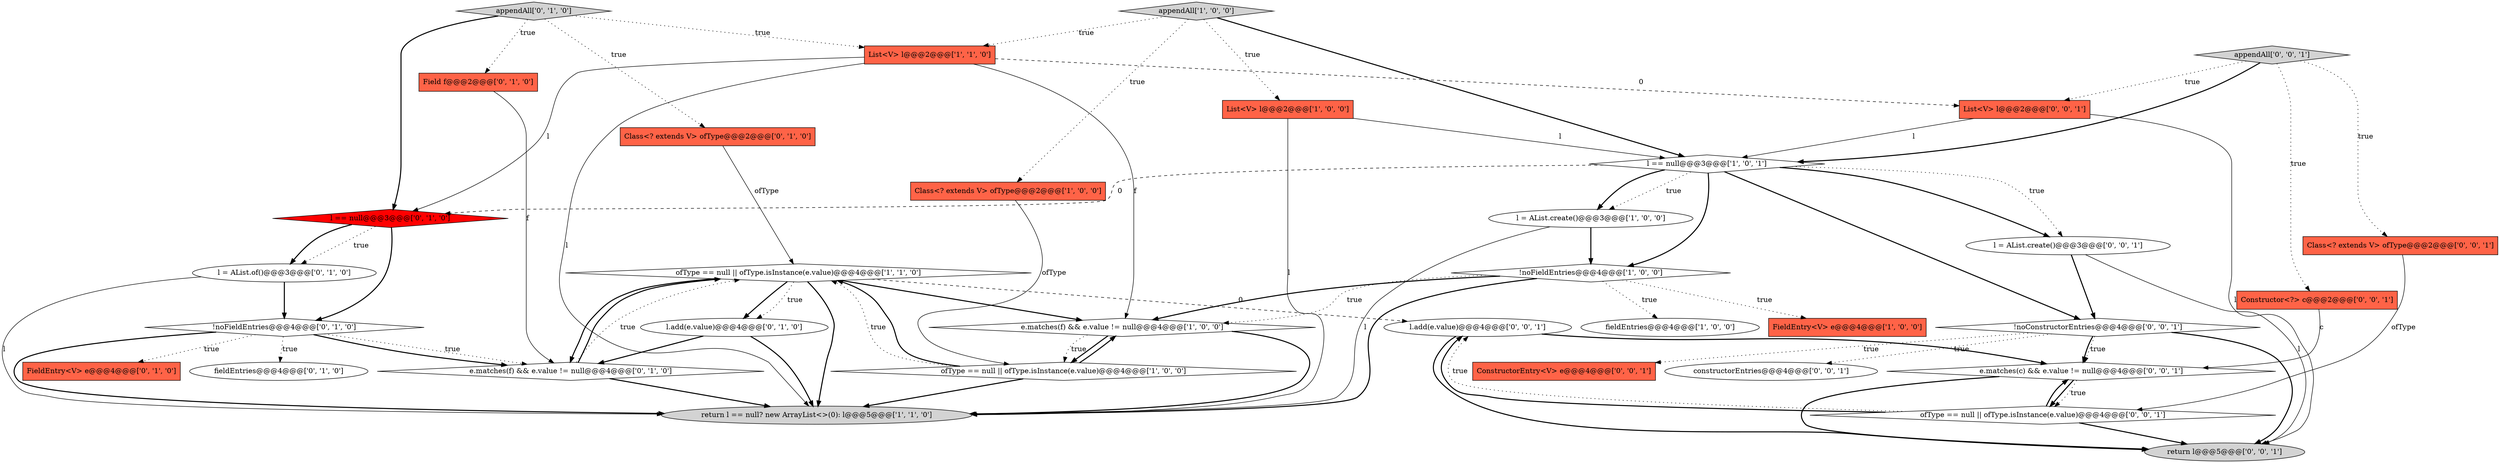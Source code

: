 digraph {
12 [style = filled, label = "ofType == null || ofType.isInstance(e.value)@@@4@@@['1', '1', '0']", fillcolor = white, shape = diamond image = "AAA0AAABBB1BBB"];
11 [style = filled, label = "e.matches(f) && e.value != null@@@4@@@['1', '0', '0']", fillcolor = white, shape = diamond image = "AAA0AAABBB1BBB"];
34 [style = filled, label = "l.add(e.value)@@@4@@@['0', '0', '1']", fillcolor = white, shape = ellipse image = "AAA0AAABBB3BBB"];
13 [style = filled, label = "l.add(e.value)@@@4@@@['0', '1', '0']", fillcolor = white, shape = ellipse image = "AAA0AAABBB2BBB"];
16 [style = filled, label = "Field f@@@2@@@['0', '1', '0']", fillcolor = tomato, shape = box image = "AAA0AAABBB2BBB"];
19 [style = filled, label = "l = AList.of()@@@3@@@['0', '1', '0']", fillcolor = white, shape = ellipse image = "AAA0AAABBB2BBB"];
18 [style = filled, label = "e.matches(f) && e.value != null@@@4@@@['0', '1', '0']", fillcolor = white, shape = diamond image = "AAA0AAABBB2BBB"];
17 [style = filled, label = "appendAll['0', '1', '0']", fillcolor = lightgray, shape = diamond image = "AAA0AAABBB2BBB"];
29 [style = filled, label = "Constructor<?> c@@@2@@@['0', '0', '1']", fillcolor = tomato, shape = box image = "AAA0AAABBB3BBB"];
15 [style = filled, label = "!noFieldEntries@@@4@@@['0', '1', '0']", fillcolor = white, shape = diamond image = "AAA0AAABBB2BBB"];
3 [style = filled, label = "return l == null? new ArrayList<>(0): l@@@5@@@['1', '1', '0']", fillcolor = lightgray, shape = ellipse image = "AAA0AAABBB1BBB"];
8 [style = filled, label = "fieldEntries@@@4@@@['1', '0', '0']", fillcolor = white, shape = ellipse image = "AAA0AAABBB1BBB"];
30 [style = filled, label = "!noConstructorEntries@@@4@@@['0', '0', '1']", fillcolor = white, shape = diamond image = "AAA0AAABBB3BBB"];
0 [style = filled, label = "ofType == null || ofType.isInstance(e.value)@@@4@@@['1', '0', '0']", fillcolor = white, shape = diamond image = "AAA0AAABBB1BBB"];
14 [style = filled, label = "Class<? extends V> ofType@@@2@@@['0', '1', '0']", fillcolor = tomato, shape = box image = "AAA0AAABBB2BBB"];
20 [style = filled, label = "FieldEntry<V> e@@@4@@@['0', '1', '0']", fillcolor = tomato, shape = box image = "AAA0AAABBB2BBB"];
24 [style = filled, label = "appendAll['0', '0', '1']", fillcolor = lightgray, shape = diamond image = "AAA0AAABBB3BBB"];
25 [style = filled, label = "ConstructorEntry<V> e@@@4@@@['0', '0', '1']", fillcolor = tomato, shape = box image = "AAA0AAABBB3BBB"];
26 [style = filled, label = "constructorEntries@@@4@@@['0', '0', '1']", fillcolor = white, shape = ellipse image = "AAA0AAABBB3BBB"];
2 [style = filled, label = "List<V> l@@@2@@@['1', '0', '0']", fillcolor = tomato, shape = box image = "AAA0AAABBB1BBB"];
6 [style = filled, label = "Class<? extends V> ofType@@@2@@@['1', '0', '0']", fillcolor = tomato, shape = box image = "AAA0AAABBB1BBB"];
27 [style = filled, label = "Class<? extends V> ofType@@@2@@@['0', '0', '1']", fillcolor = tomato, shape = box image = "AAA0AAABBB3BBB"];
9 [style = filled, label = "!noFieldEntries@@@4@@@['1', '0', '0']", fillcolor = white, shape = diamond image = "AAA0AAABBB1BBB"];
22 [style = filled, label = "l == null@@@3@@@['0', '1', '0']", fillcolor = red, shape = diamond image = "AAA1AAABBB2BBB"];
28 [style = filled, label = "return l@@@5@@@['0', '0', '1']", fillcolor = lightgray, shape = ellipse image = "AAA0AAABBB3BBB"];
7 [style = filled, label = "List<V> l@@@2@@@['1', '1', '0']", fillcolor = tomato, shape = box image = "AAA0AAABBB1BBB"];
1 [style = filled, label = "FieldEntry<V> e@@@4@@@['1', '0', '0']", fillcolor = tomato, shape = box image = "AAA0AAABBB1BBB"];
5 [style = filled, label = "l = AList.create()@@@3@@@['1', '0', '0']", fillcolor = white, shape = ellipse image = "AAA0AAABBB1BBB"];
4 [style = filled, label = "appendAll['1', '0', '0']", fillcolor = lightgray, shape = diamond image = "AAA0AAABBB1BBB"];
33 [style = filled, label = "ofType == null || ofType.isInstance(e.value)@@@4@@@['0', '0', '1']", fillcolor = white, shape = diamond image = "AAA0AAABBB3BBB"];
32 [style = filled, label = "List<V> l@@@2@@@['0', '0', '1']", fillcolor = tomato, shape = box image = "AAA0AAABBB3BBB"];
10 [style = filled, label = "l == null@@@3@@@['1', '0', '1']", fillcolor = white, shape = diamond image = "AAA0AAABBB1BBB"];
31 [style = filled, label = "e.matches(c) && e.value != null@@@4@@@['0', '0', '1']", fillcolor = white, shape = diamond image = "AAA0AAABBB3BBB"];
23 [style = filled, label = "l = AList.create()@@@3@@@['0', '0', '1']", fillcolor = white, shape = ellipse image = "AAA0AAABBB3BBB"];
21 [style = filled, label = "fieldEntries@@@4@@@['0', '1', '0']", fillcolor = white, shape = ellipse image = "AAA0AAABBB2BBB"];
4->6 [style = dotted, label="true"];
0->3 [style = bold, label=""];
4->10 [style = bold, label=""];
24->10 [style = bold, label=""];
0->12 [style = dotted, label="true"];
18->3 [style = bold, label=""];
22->19 [style = dotted, label="true"];
24->32 [style = dotted, label="true"];
22->15 [style = bold, label=""];
9->11 [style = bold, label=""];
23->30 [style = bold, label=""];
16->18 [style = solid, label="f"];
5->9 [style = bold, label=""];
2->3 [style = solid, label="l"];
22->19 [style = bold, label=""];
24->29 [style = dotted, label="true"];
9->11 [style = dotted, label="true"];
33->34 [style = dotted, label="true"];
15->18 [style = dotted, label="true"];
29->31 [style = solid, label="c"];
0->12 [style = bold, label=""];
12->11 [style = bold, label=""];
33->28 [style = bold, label=""];
18->12 [style = bold, label=""];
17->14 [style = dotted, label="true"];
4->7 [style = dotted, label="true"];
0->11 [style = bold, label=""];
15->20 [style = dotted, label="true"];
34->31 [style = bold, label=""];
14->12 [style = solid, label="ofType"];
30->26 [style = dotted, label="true"];
15->21 [style = dotted, label="true"];
24->27 [style = dotted, label="true"];
17->22 [style = bold, label=""];
15->3 [style = bold, label=""];
10->5 [style = dotted, label="true"];
7->3 [style = solid, label="l"];
31->33 [style = dotted, label="true"];
15->18 [style = bold, label=""];
10->22 [style = dashed, label="0"];
9->8 [style = dotted, label="true"];
17->16 [style = dotted, label="true"];
34->28 [style = bold, label=""];
12->13 [style = bold, label=""];
6->0 [style = solid, label="ofType"];
12->13 [style = dotted, label="true"];
18->12 [style = dotted, label="true"];
10->23 [style = dotted, label="true"];
11->0 [style = bold, label=""];
10->5 [style = bold, label=""];
30->25 [style = dotted, label="true"];
13->3 [style = bold, label=""];
30->28 [style = bold, label=""];
11->3 [style = bold, label=""];
32->28 [style = solid, label="l"];
10->23 [style = bold, label=""];
30->31 [style = bold, label=""];
31->33 [style = bold, label=""];
11->0 [style = dotted, label="true"];
12->18 [style = bold, label=""];
9->1 [style = dotted, label="true"];
5->3 [style = solid, label="l"];
7->22 [style = solid, label="l"];
9->3 [style = bold, label=""];
2->10 [style = solid, label="l"];
33->31 [style = bold, label=""];
27->33 [style = solid, label="ofType"];
7->11 [style = solid, label="f"];
17->7 [style = dotted, label="true"];
10->9 [style = bold, label=""];
12->3 [style = bold, label=""];
31->28 [style = bold, label=""];
7->32 [style = dashed, label="0"];
19->15 [style = bold, label=""];
32->10 [style = solid, label="l"];
23->28 [style = solid, label="l"];
33->34 [style = bold, label=""];
12->34 [style = dashed, label="0"];
19->3 [style = solid, label="l"];
10->30 [style = bold, label=""];
4->2 [style = dotted, label="true"];
30->31 [style = dotted, label="true"];
13->18 [style = bold, label=""];
}
